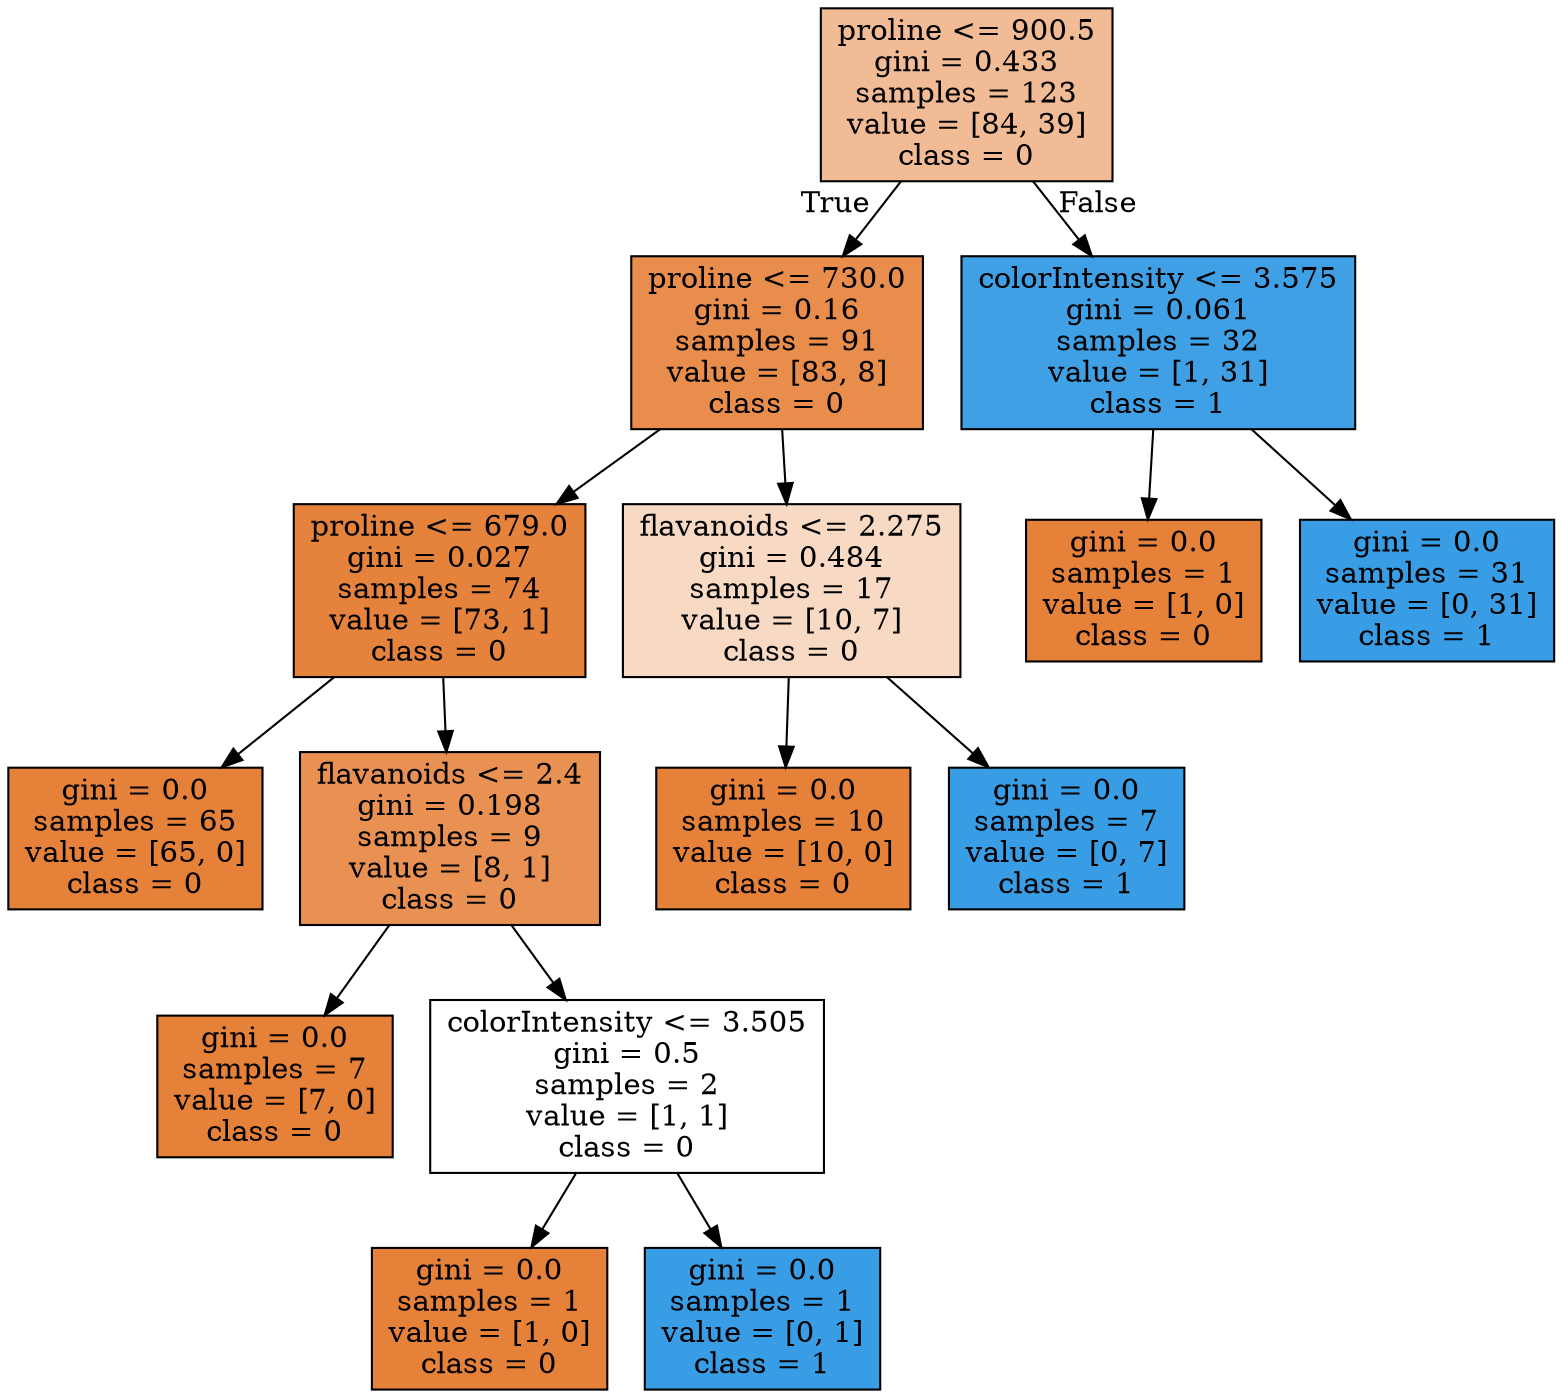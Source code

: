 digraph Tree {
node [shape=box, style="filled", color="black"] ;
0 [label="proline <= 900.5\ngini = 0.433\nsamples = 123\nvalue = [84, 39]\nclass = 0", fillcolor="#f1bc95"] ;
1 [label="proline <= 730.0\ngini = 0.16\nsamples = 91\nvalue = [83, 8]\nclass = 0", fillcolor="#e88d4c"] ;
0 -> 1 [labeldistance=2.5, labelangle=45, headlabel="True"] ;
2 [label="proline <= 679.0\ngini = 0.027\nsamples = 74\nvalue = [73, 1]\nclass = 0", fillcolor="#e5833c"] ;
1 -> 2 ;
3 [label="gini = 0.0\nsamples = 65\nvalue = [65, 0]\nclass = 0", fillcolor="#e58139"] ;
2 -> 3 ;
4 [label="flavanoids <= 2.4\ngini = 0.198\nsamples = 9\nvalue = [8, 1]\nclass = 0", fillcolor="#e89152"] ;
2 -> 4 ;
5 [label="gini = 0.0\nsamples = 7\nvalue = [7, 0]\nclass = 0", fillcolor="#e58139"] ;
4 -> 5 ;
6 [label="colorIntensity <= 3.505\ngini = 0.5\nsamples = 2\nvalue = [1, 1]\nclass = 0", fillcolor="#ffffff"] ;
4 -> 6 ;
7 [label="gini = 0.0\nsamples = 1\nvalue = [1, 0]\nclass = 0", fillcolor="#e58139"] ;
6 -> 7 ;
8 [label="gini = 0.0\nsamples = 1\nvalue = [0, 1]\nclass = 1", fillcolor="#399de5"] ;
6 -> 8 ;
9 [label="flavanoids <= 2.275\ngini = 0.484\nsamples = 17\nvalue = [10, 7]\nclass = 0", fillcolor="#f7d9c4"] ;
1 -> 9 ;
10 [label="gini = 0.0\nsamples = 10\nvalue = [10, 0]\nclass = 0", fillcolor="#e58139"] ;
9 -> 10 ;
11 [label="gini = 0.0\nsamples = 7\nvalue = [0, 7]\nclass = 1", fillcolor="#399de5"] ;
9 -> 11 ;
12 [label="colorIntensity <= 3.575\ngini = 0.061\nsamples = 32\nvalue = [1, 31]\nclass = 1", fillcolor="#3fa0e6"] ;
0 -> 12 [labeldistance=2.5, labelangle=-45, headlabel="False"] ;
13 [label="gini = 0.0\nsamples = 1\nvalue = [1, 0]\nclass = 0", fillcolor="#e58139"] ;
12 -> 13 ;
14 [label="gini = 0.0\nsamples = 31\nvalue = [0, 31]\nclass = 1", fillcolor="#399de5"] ;
12 -> 14 ;
}